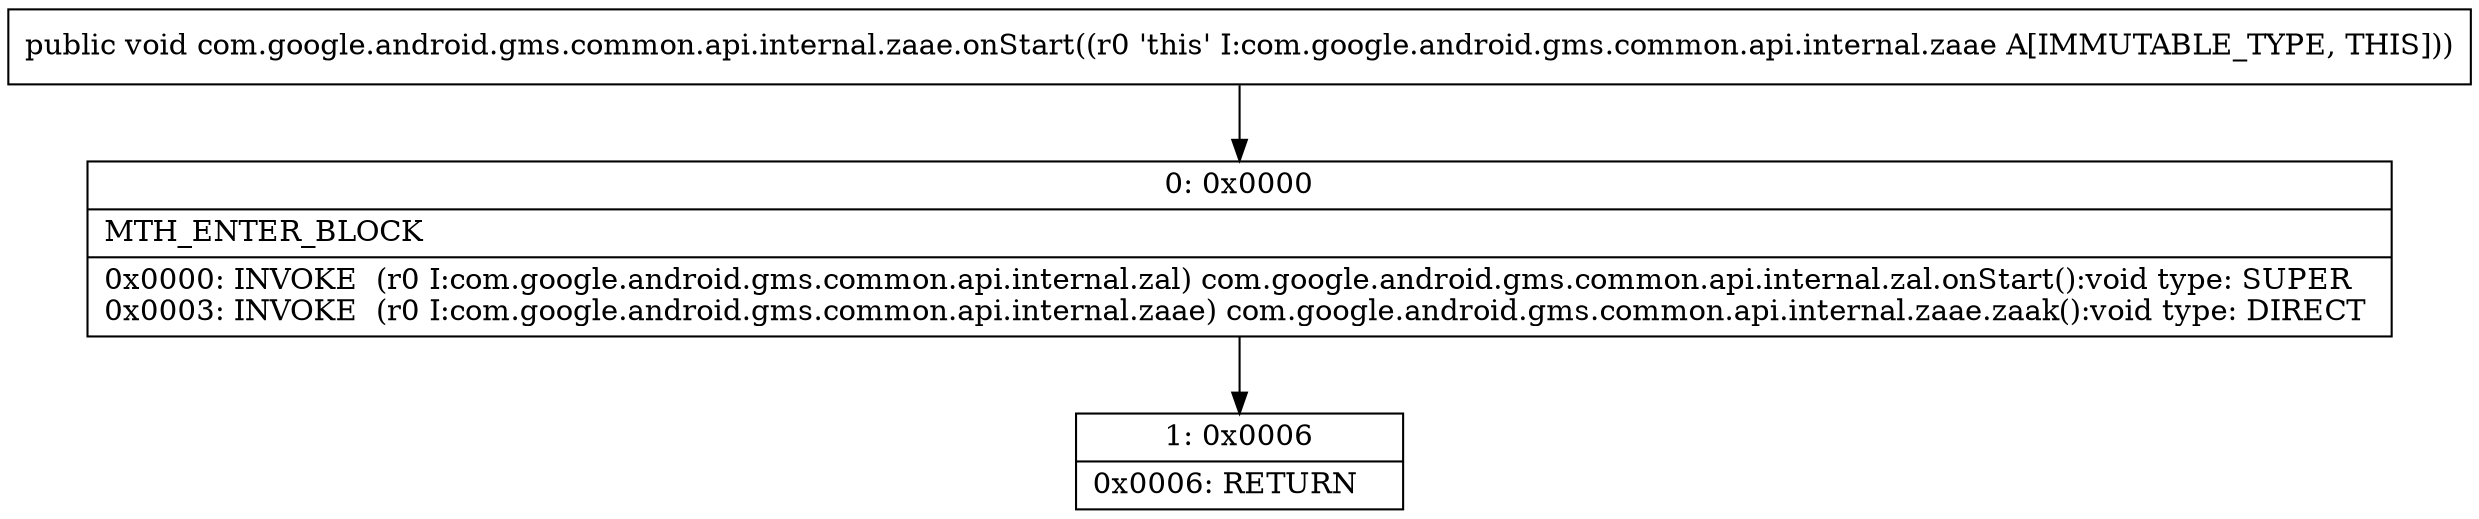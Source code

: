 digraph "CFG forcom.google.android.gms.common.api.internal.zaae.onStart()V" {
Node_0 [shape=record,label="{0\:\ 0x0000|MTH_ENTER_BLOCK\l|0x0000: INVOKE  (r0 I:com.google.android.gms.common.api.internal.zal) com.google.android.gms.common.api.internal.zal.onStart():void type: SUPER \l0x0003: INVOKE  (r0 I:com.google.android.gms.common.api.internal.zaae) com.google.android.gms.common.api.internal.zaae.zaak():void type: DIRECT \l}"];
Node_1 [shape=record,label="{1\:\ 0x0006|0x0006: RETURN   \l}"];
MethodNode[shape=record,label="{public void com.google.android.gms.common.api.internal.zaae.onStart((r0 'this' I:com.google.android.gms.common.api.internal.zaae A[IMMUTABLE_TYPE, THIS])) }"];
MethodNode -> Node_0;
Node_0 -> Node_1;
}

